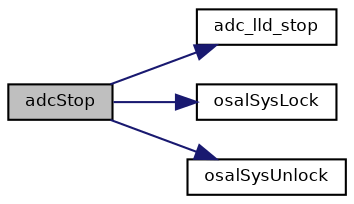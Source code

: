 digraph "adcStop"
{
  bgcolor="transparent";
  edge [fontname="Helvetica",fontsize="8",labelfontname="Helvetica",labelfontsize="8"];
  node [fontname="Helvetica",fontsize="8",shape=record];
  rankdir="LR";
  Node9 [label="adcStop",height=0.2,width=0.4,color="black", fillcolor="grey75", style="filled", fontcolor="black"];
  Node9 -> Node10 [color="midnightblue",fontsize="8",style="solid",fontname="Helvetica"];
  Node10 [label="adc_lld_stop",height=0.2,width=0.4,color="black",URL="$group___a_d_c.html#ga5f4152006602b187c745bb32f915d679",tooltip="Deactivates the ADC peripheral. "];
  Node9 -> Node11 [color="midnightblue",fontsize="8",style="solid",fontname="Helvetica"];
  Node11 [label="osalSysLock",height=0.2,width=0.4,color="black",URL="$group___o_s_a_l.html#ga0cb5e528b0114b4ca61c2eb65a0515fa",tooltip="Enters a critical zone from thread context. "];
  Node9 -> Node12 [color="midnightblue",fontsize="8",style="solid",fontname="Helvetica"];
  Node12 [label="osalSysUnlock",height=0.2,width=0.4,color="black",URL="$group___o_s_a_l.html#ga17dbf4a1761019b8d94f43832c506543",tooltip="Leaves a critical zone from thread context. "];
}
